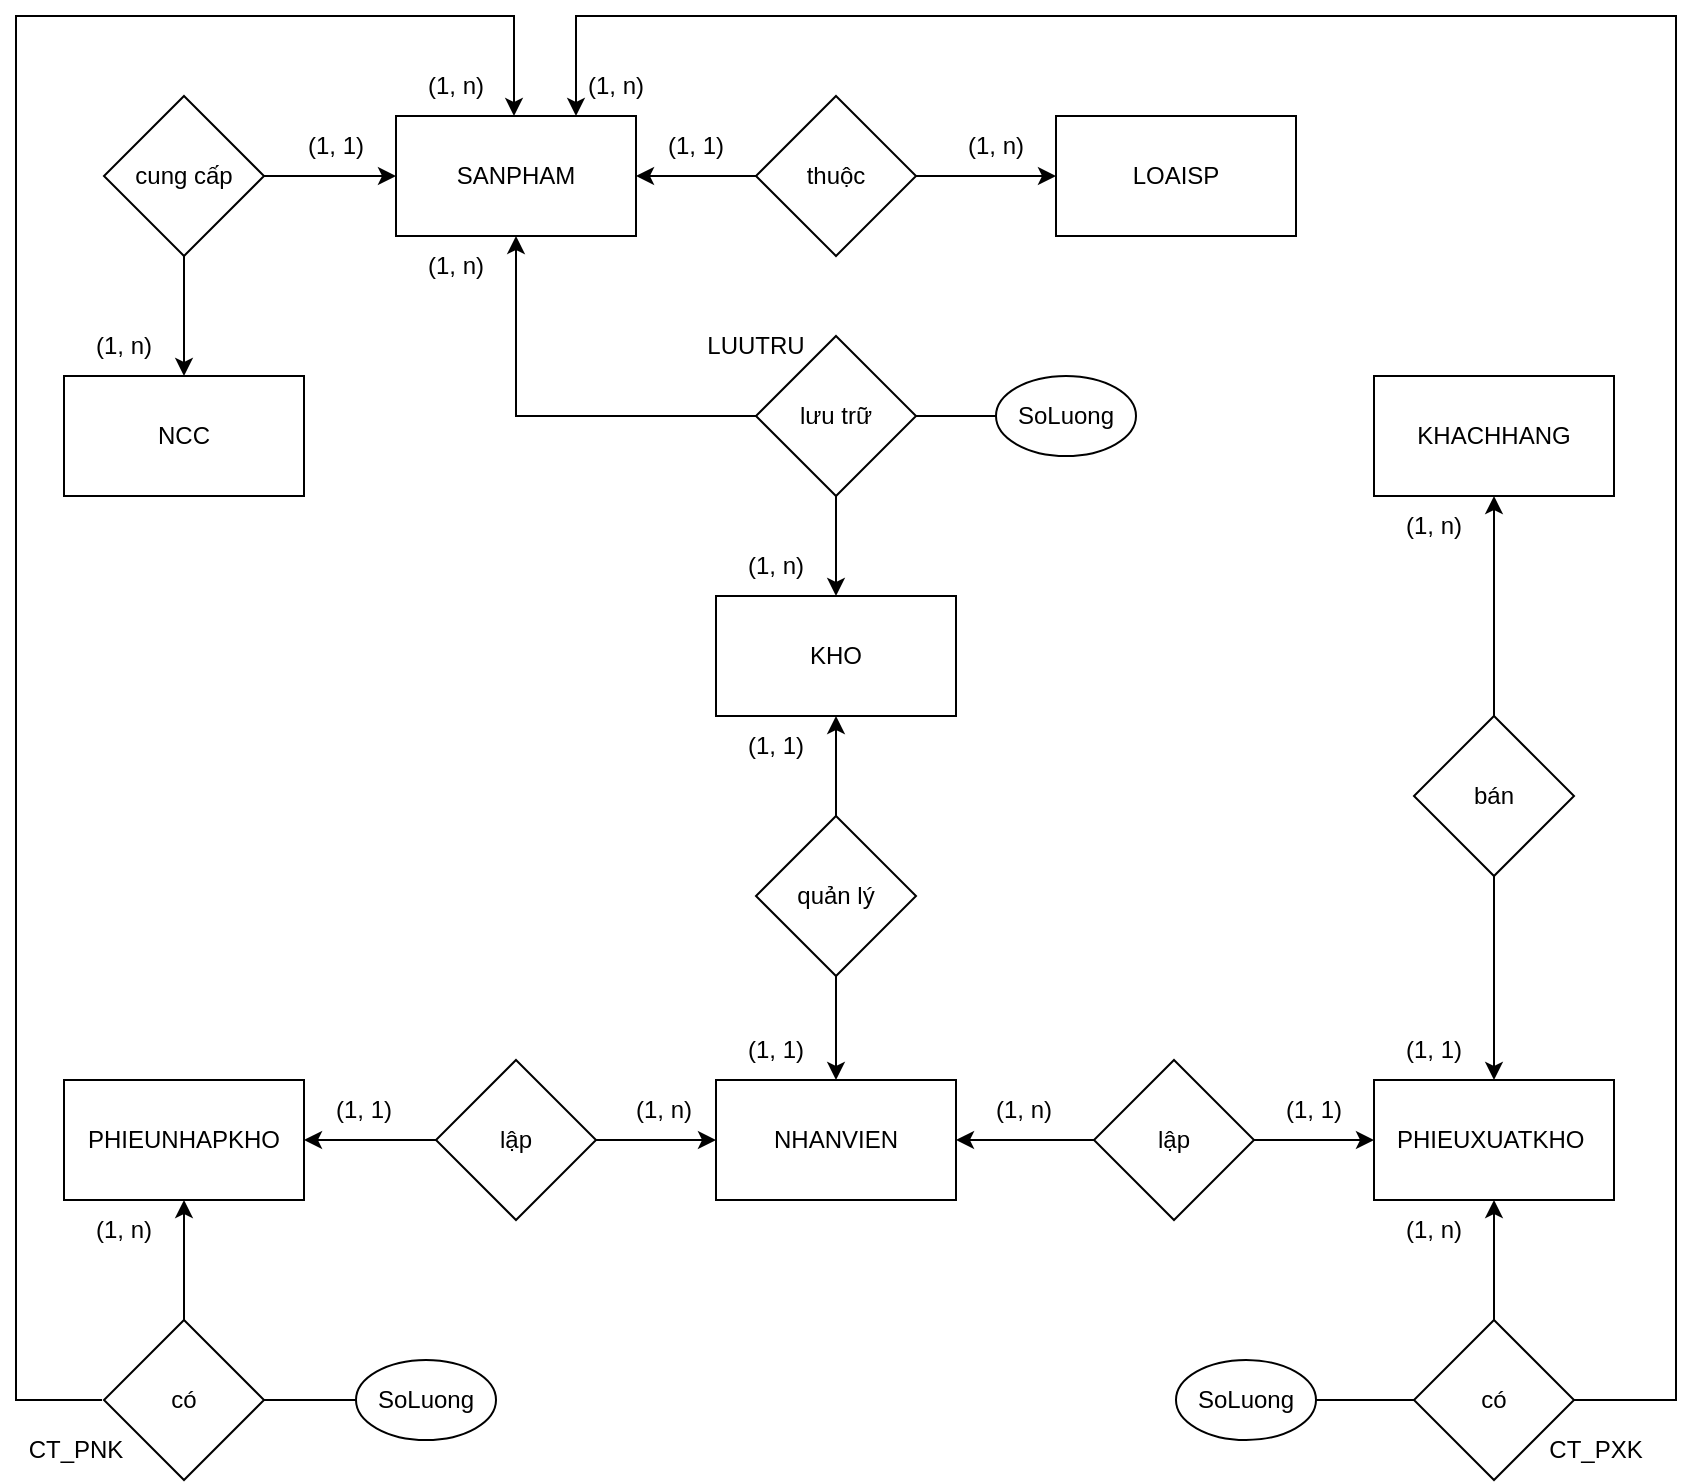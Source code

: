 <mxfile version="24.5.4" type="google">
  <diagram name="Page-1" id="ucax8BOHQeznoaBU-wPC">
    <mxGraphModel grid="0" page="1" gridSize="10" guides="1" tooltips="1" connect="1" arrows="1" fold="1" pageScale="1" pageWidth="850" pageHeight="1100" background="none" math="0" shadow="0">
      <root>
        <mxCell id="0" />
        <mxCell id="1" parent="0" />
        <mxCell id="tJ0-x3sZ8YB9Y-sq8sB4-1" value="SANPHAM" style="rounded=0;whiteSpace=wrap;html=1;" vertex="1" parent="1">
          <mxGeometry x="200" y="130" width="120" height="60" as="geometry" />
        </mxCell>
        <mxCell id="tJ0-x3sZ8YB9Y-sq8sB4-2" value="NCC" style="rounded=0;whiteSpace=wrap;html=1;" vertex="1" parent="1">
          <mxGeometry x="34" y="260" width="120" height="60" as="geometry" />
        </mxCell>
        <mxCell id="tJ0-x3sZ8YB9Y-sq8sB4-3" value="KHO" style="rounded=0;whiteSpace=wrap;html=1;" vertex="1" parent="1">
          <mxGeometry x="360" y="370" width="120" height="60" as="geometry" />
        </mxCell>
        <mxCell id="tJ0-x3sZ8YB9Y-sq8sB4-5" value="LOAISP" style="rounded=0;whiteSpace=wrap;html=1;" vertex="1" parent="1">
          <mxGeometry x="530" y="130" width="120" height="60" as="geometry" />
        </mxCell>
        <mxCell id="tJ0-x3sZ8YB9Y-sq8sB4-6" value="NHANVIEN" style="rounded=0;whiteSpace=wrap;html=1;" vertex="1" parent="1">
          <mxGeometry x="360" y="612" width="120" height="60" as="geometry" />
        </mxCell>
        <mxCell id="tJ0-x3sZ8YB9Y-sq8sB4-7" value="PHIEUNHAPKHO" style="rounded=0;whiteSpace=wrap;html=1;" vertex="1" parent="1">
          <mxGeometry x="34" y="612" width="120" height="60" as="geometry" />
        </mxCell>
        <mxCell id="tJ0-x3sZ8YB9Y-sq8sB4-9" value="PHIEUXUATKHO&amp;nbsp;" style="rounded=0;whiteSpace=wrap;html=1;" vertex="1" parent="1">
          <mxGeometry x="689" y="612" width="120" height="60" as="geometry" />
        </mxCell>
        <mxCell id="tJ0-x3sZ8YB9Y-sq8sB4-11" value="KHACHHANG" style="rounded=0;whiteSpace=wrap;html=1;" vertex="1" parent="1">
          <mxGeometry x="689" y="260" width="120" height="60" as="geometry" />
        </mxCell>
        <mxCell id="tJ0-x3sZ8YB9Y-sq8sB4-17" style="edgeStyle=orthogonalEdgeStyle;rounded=0;orthogonalLoop=1;jettySize=auto;html=1;exitX=1;exitY=0.5;exitDx=0;exitDy=0;entryX=0;entryY=0.5;entryDx=0;entryDy=0;" edge="1" parent="1" source="tJ0-x3sZ8YB9Y-sq8sB4-12" target="tJ0-x3sZ8YB9Y-sq8sB4-5">
          <mxGeometry relative="1" as="geometry" />
        </mxCell>
        <mxCell id="2bl9eF74mWpFbtgGWEVw-8" style="edgeStyle=orthogonalEdgeStyle;rounded=0;orthogonalLoop=1;jettySize=auto;html=1;exitX=0;exitY=0.5;exitDx=0;exitDy=0;entryX=1;entryY=0.5;entryDx=0;entryDy=0;" edge="1" parent="1" source="tJ0-x3sZ8YB9Y-sq8sB4-12" target="tJ0-x3sZ8YB9Y-sq8sB4-1">
          <mxGeometry relative="1" as="geometry" />
        </mxCell>
        <mxCell id="tJ0-x3sZ8YB9Y-sq8sB4-12" value="thuộc" style="rhombus;whiteSpace=wrap;html=1;" vertex="1" parent="1">
          <mxGeometry x="380" y="120" width="80" height="80" as="geometry" />
        </mxCell>
        <mxCell id="tJ0-x3sZ8YB9Y-sq8sB4-18" value="(1, 1)" style="text;html=1;align=center;verticalAlign=middle;whiteSpace=wrap;rounded=0;" vertex="1" parent="1">
          <mxGeometry x="140" y="130" width="60" height="30" as="geometry" />
        </mxCell>
        <mxCell id="tJ0-x3sZ8YB9Y-sq8sB4-19" value="(1, n)" style="text;html=1;align=center;verticalAlign=middle;whiteSpace=wrap;rounded=0;" vertex="1" parent="1">
          <mxGeometry x="200" y="190" width="60" height="30" as="geometry" />
        </mxCell>
        <mxCell id="tJ0-x3sZ8YB9Y-sq8sB4-22" style="edgeStyle=orthogonalEdgeStyle;rounded=0;orthogonalLoop=1;jettySize=auto;html=1;exitX=0.5;exitY=1;exitDx=0;exitDy=0;entryX=0.5;entryY=0;entryDx=0;entryDy=0;" edge="1" parent="1" source="tJ0-x3sZ8YB9Y-sq8sB4-20" target="tJ0-x3sZ8YB9Y-sq8sB4-2">
          <mxGeometry relative="1" as="geometry" />
        </mxCell>
        <mxCell id="2bl9eF74mWpFbtgGWEVw-5" style="edgeStyle=orthogonalEdgeStyle;rounded=0;orthogonalLoop=1;jettySize=auto;html=1;exitX=1;exitY=0.5;exitDx=0;exitDy=0;entryX=0;entryY=0.5;entryDx=0;entryDy=0;" edge="1" parent="1" source="tJ0-x3sZ8YB9Y-sq8sB4-20" target="tJ0-x3sZ8YB9Y-sq8sB4-1">
          <mxGeometry relative="1" as="geometry" />
        </mxCell>
        <mxCell id="tJ0-x3sZ8YB9Y-sq8sB4-20" value="cung cấp" style="rhombus;whiteSpace=wrap;html=1;" vertex="1" parent="1">
          <mxGeometry x="54" y="120" width="80" height="80" as="geometry" />
        </mxCell>
        <mxCell id="tJ0-x3sZ8YB9Y-sq8sB4-23" value="(1, 1)" style="text;html=1;align=center;verticalAlign=middle;whiteSpace=wrap;rounded=0;" vertex="1" parent="1">
          <mxGeometry x="320" y="130" width="60" height="30" as="geometry" />
        </mxCell>
        <mxCell id="tJ0-x3sZ8YB9Y-sq8sB4-25" value="(1, n)" style="text;html=1;align=center;verticalAlign=middle;whiteSpace=wrap;rounded=0;" vertex="1" parent="1">
          <mxGeometry x="34" y="230" width="60" height="30" as="geometry" />
        </mxCell>
        <mxCell id="2bl9eF74mWpFbtgGWEVw-6" style="edgeStyle=orthogonalEdgeStyle;rounded=0;orthogonalLoop=1;jettySize=auto;html=1;exitX=0;exitY=0.5;exitDx=0;exitDy=0;entryX=0.5;entryY=1;entryDx=0;entryDy=0;" edge="1" parent="1" source="tJ0-x3sZ8YB9Y-sq8sB4-27" target="tJ0-x3sZ8YB9Y-sq8sB4-1">
          <mxGeometry relative="1" as="geometry" />
        </mxCell>
        <mxCell id="2bl9eF74mWpFbtgGWEVw-7" style="edgeStyle=orthogonalEdgeStyle;rounded=0;orthogonalLoop=1;jettySize=auto;html=1;exitX=0.5;exitY=1;exitDx=0;exitDy=0;entryX=0.5;entryY=0;entryDx=0;entryDy=0;" edge="1" parent="1" source="tJ0-x3sZ8YB9Y-sq8sB4-27" target="tJ0-x3sZ8YB9Y-sq8sB4-3">
          <mxGeometry relative="1" as="geometry" />
        </mxCell>
        <mxCell id="tJ0-x3sZ8YB9Y-sq8sB4-27" value="lưu trữ" style="rhombus;whiteSpace=wrap;html=1;" vertex="1" parent="1">
          <mxGeometry x="380" y="240" width="80" height="80" as="geometry" />
        </mxCell>
        <mxCell id="tJ0-x3sZ8YB9Y-sq8sB4-30" value="(1, n)" style="text;html=1;align=center;verticalAlign=middle;whiteSpace=wrap;rounded=0;" vertex="1" parent="1">
          <mxGeometry x="470" y="130" width="60" height="30" as="geometry" />
        </mxCell>
        <mxCell id="tJ0-x3sZ8YB9Y-sq8sB4-31" value="(1, n)" style="text;html=1;align=center;verticalAlign=middle;whiteSpace=wrap;rounded=0;" vertex="1" parent="1">
          <mxGeometry x="360" y="340" width="60" height="30" as="geometry" />
        </mxCell>
        <mxCell id="tJ0-x3sZ8YB9Y-sq8sB4-35" value="(1, 1)" style="text;html=1;align=center;verticalAlign=middle;whiteSpace=wrap;rounded=0;" vertex="1" parent="1">
          <mxGeometry x="154" y="612" width="60" height="30" as="geometry" />
        </mxCell>
        <mxCell id="tJ0-x3sZ8YB9Y-sq8sB4-38" style="edgeStyle=orthogonalEdgeStyle;rounded=0;orthogonalLoop=1;jettySize=auto;html=1;exitX=0.5;exitY=0;exitDx=0;exitDy=0;entryX=0.5;entryY=1;entryDx=0;entryDy=0;" edge="1" parent="1" source="tJ0-x3sZ8YB9Y-sq8sB4-37" target="tJ0-x3sZ8YB9Y-sq8sB4-7">
          <mxGeometry relative="1" as="geometry" />
        </mxCell>
        <mxCell id="tJ0-x3sZ8YB9Y-sq8sB4-37" value="có" style="rhombus;whiteSpace=wrap;html=1;" vertex="1" parent="1">
          <mxGeometry x="54" y="732" width="80" height="80" as="geometry" />
        </mxCell>
        <mxCell id="tJ0-x3sZ8YB9Y-sq8sB4-40" value="(1, n)" style="text;html=1;align=center;verticalAlign=middle;whiteSpace=wrap;rounded=0;" vertex="1" parent="1">
          <mxGeometry x="34" y="672" width="60" height="30" as="geometry" />
        </mxCell>
        <mxCell id="tJ0-x3sZ8YB9Y-sq8sB4-45" style="edgeStyle=orthogonalEdgeStyle;rounded=0;orthogonalLoop=1;jettySize=auto;html=1;exitX=1;exitY=0.5;exitDx=0;exitDy=0;entryX=0;entryY=0.5;entryDx=0;entryDy=0;" edge="1" parent="1" source="tJ0-x3sZ8YB9Y-sq8sB4-42" target="tJ0-x3sZ8YB9Y-sq8sB4-6">
          <mxGeometry relative="1" as="geometry" />
        </mxCell>
        <mxCell id="2bl9eF74mWpFbtgGWEVw-2" style="edgeStyle=orthogonalEdgeStyle;rounded=0;orthogonalLoop=1;jettySize=auto;html=1;exitX=0;exitY=0.5;exitDx=0;exitDy=0;entryX=1;entryY=0.5;entryDx=0;entryDy=0;" edge="1" parent="1" source="tJ0-x3sZ8YB9Y-sq8sB4-42" target="tJ0-x3sZ8YB9Y-sq8sB4-7">
          <mxGeometry relative="1" as="geometry" />
        </mxCell>
        <mxCell id="tJ0-x3sZ8YB9Y-sq8sB4-42" value="lập" style="rhombus;whiteSpace=wrap;html=1;" vertex="1" parent="1">
          <mxGeometry x="220" y="602" width="80" height="80" as="geometry" />
        </mxCell>
        <mxCell id="tJ0-x3sZ8YB9Y-sq8sB4-47" value="(1, n)" style="text;html=1;align=center;verticalAlign=middle;whiteSpace=wrap;rounded=0;" vertex="1" parent="1">
          <mxGeometry x="304" y="612" width="60" height="30" as="geometry" />
        </mxCell>
        <mxCell id="tJ0-x3sZ8YB9Y-sq8sB4-55" style="edgeStyle=orthogonalEdgeStyle;rounded=0;orthogonalLoop=1;jettySize=auto;html=1;exitX=0.5;exitY=0;exitDx=0;exitDy=0;entryX=0.5;entryY=1;entryDx=0;entryDy=0;" edge="1" parent="1" source="tJ0-x3sZ8YB9Y-sq8sB4-53" target="tJ0-x3sZ8YB9Y-sq8sB4-9">
          <mxGeometry relative="1" as="geometry" />
        </mxCell>
        <mxCell id="tJ0-x3sZ8YB9Y-sq8sB4-53" value="có" style="rhombus;whiteSpace=wrap;html=1;" vertex="1" parent="1">
          <mxGeometry x="709" y="732" width="80" height="80" as="geometry" />
        </mxCell>
        <mxCell id="tJ0-x3sZ8YB9Y-sq8sB4-56" value="(1, n)" style="text;html=1;align=center;verticalAlign=middle;whiteSpace=wrap;rounded=0;" vertex="1" parent="1">
          <mxGeometry x="689" y="672" width="60" height="30" as="geometry" />
        </mxCell>
        <mxCell id="tJ0-x3sZ8YB9Y-sq8sB4-59" value="" style="edgeStyle=orthogonalEdgeStyle;rounded=0;orthogonalLoop=1;jettySize=auto;html=1;" edge="1" parent="1" source="tJ0-x3sZ8YB9Y-sq8sB4-58" target="tJ0-x3sZ8YB9Y-sq8sB4-6">
          <mxGeometry relative="1" as="geometry" />
        </mxCell>
        <mxCell id="tJ0-x3sZ8YB9Y-sq8sB4-60" style="edgeStyle=orthogonalEdgeStyle;rounded=0;orthogonalLoop=1;jettySize=auto;html=1;exitX=1;exitY=0.5;exitDx=0;exitDy=0;entryX=0;entryY=0.5;entryDx=0;entryDy=0;" edge="1" parent="1" source="tJ0-x3sZ8YB9Y-sq8sB4-58" target="tJ0-x3sZ8YB9Y-sq8sB4-9">
          <mxGeometry relative="1" as="geometry" />
        </mxCell>
        <mxCell id="tJ0-x3sZ8YB9Y-sq8sB4-58" value="lập" style="rhombus;whiteSpace=wrap;html=1;" vertex="1" parent="1">
          <mxGeometry x="549" y="602" width="80" height="80" as="geometry" />
        </mxCell>
        <mxCell id="tJ0-x3sZ8YB9Y-sq8sB4-61" value="(1, n)" style="text;html=1;align=center;verticalAlign=middle;whiteSpace=wrap;rounded=0;" vertex="1" parent="1">
          <mxGeometry x="484" y="612" width="60" height="30" as="geometry" />
        </mxCell>
        <mxCell id="tJ0-x3sZ8YB9Y-sq8sB4-62" value="(1, 1)" style="text;html=1;align=center;verticalAlign=middle;whiteSpace=wrap;rounded=0;" vertex="1" parent="1">
          <mxGeometry x="629" y="612" width="60" height="30" as="geometry" />
        </mxCell>
        <mxCell id="tJ0-x3sZ8YB9Y-sq8sB4-66" style="edgeStyle=orthogonalEdgeStyle;rounded=0;orthogonalLoop=1;jettySize=auto;html=1;exitX=0.5;exitY=0;exitDx=0;exitDy=0;entryX=0.5;entryY=1;entryDx=0;entryDy=0;" edge="1" parent="1" source="tJ0-x3sZ8YB9Y-sq8sB4-63" target="tJ0-x3sZ8YB9Y-sq8sB4-11">
          <mxGeometry relative="1" as="geometry">
            <mxPoint x="749.333" y="360" as="targetPoint" />
          </mxGeometry>
        </mxCell>
        <mxCell id="tJ0-x3sZ8YB9Y-sq8sB4-68" style="edgeStyle=orthogonalEdgeStyle;rounded=0;orthogonalLoop=1;jettySize=auto;html=1;exitX=0.5;exitY=1;exitDx=0;exitDy=0;entryX=0.5;entryY=0;entryDx=0;entryDy=0;" edge="1" parent="1" source="tJ0-x3sZ8YB9Y-sq8sB4-63" target="tJ0-x3sZ8YB9Y-sq8sB4-9">
          <mxGeometry relative="1" as="geometry" />
        </mxCell>
        <mxCell id="tJ0-x3sZ8YB9Y-sq8sB4-63" value="bán" style="rhombus;whiteSpace=wrap;html=1;" vertex="1" parent="1">
          <mxGeometry x="709" y="430" width="80" height="80" as="geometry" />
        </mxCell>
        <mxCell id="tJ0-x3sZ8YB9Y-sq8sB4-69" value="(1, 1)" style="text;html=1;align=center;verticalAlign=middle;whiteSpace=wrap;rounded=0;" vertex="1" parent="1">
          <mxGeometry x="689" y="582" width="60" height="30" as="geometry" />
        </mxCell>
        <mxCell id="tJ0-x3sZ8YB9Y-sq8sB4-70" value="(1, n)" style="text;html=1;align=center;verticalAlign=middle;whiteSpace=wrap;rounded=0;" vertex="1" parent="1">
          <mxGeometry x="689" y="320" width="60" height="30" as="geometry" />
        </mxCell>
        <mxCell id="2bl9eF74mWpFbtgGWEVw-12" style="edgeStyle=orthogonalEdgeStyle;rounded=0;orthogonalLoop=1;jettySize=auto;html=1;exitX=0.5;exitY=0;exitDx=0;exitDy=0;entryX=0.5;entryY=1;entryDx=0;entryDy=0;" edge="1" parent="1" source="2bl9eF74mWpFbtgGWEVw-11" target="tJ0-x3sZ8YB9Y-sq8sB4-3">
          <mxGeometry relative="1" as="geometry" />
        </mxCell>
        <mxCell id="2bl9eF74mWpFbtgGWEVw-13" style="edgeStyle=orthogonalEdgeStyle;rounded=0;orthogonalLoop=1;jettySize=auto;html=1;exitX=0.5;exitY=1;exitDx=0;exitDy=0;entryX=0.5;entryY=0;entryDx=0;entryDy=0;" edge="1" parent="1" source="2bl9eF74mWpFbtgGWEVw-11" target="tJ0-x3sZ8YB9Y-sq8sB4-6">
          <mxGeometry relative="1" as="geometry" />
        </mxCell>
        <mxCell id="2bl9eF74mWpFbtgGWEVw-11" value="quản lý" style="rhombus;whiteSpace=wrap;html=1;" vertex="1" parent="1">
          <mxGeometry x="380" y="480" width="80" height="80" as="geometry" />
        </mxCell>
        <mxCell id="2bl9eF74mWpFbtgGWEVw-15" value="(1, 1)" style="text;html=1;align=center;verticalAlign=middle;whiteSpace=wrap;rounded=0;" vertex="1" parent="1">
          <mxGeometry x="360" y="430" width="60" height="30" as="geometry" />
        </mxCell>
        <mxCell id="2bl9eF74mWpFbtgGWEVw-16" value="(1, 1)" style="text;html=1;align=center;verticalAlign=middle;whiteSpace=wrap;rounded=0;" vertex="1" parent="1">
          <mxGeometry x="360" y="582" width="60" height="30" as="geometry" />
        </mxCell>
        <mxCell id="hHKbU3joUFBxq0-ZbL7p-4" value="" style="endArrow=classic;html=1;rounded=0;exitX=0;exitY=0.5;exitDx=0;exitDy=0;entryX=0.5;entryY=0;entryDx=0;entryDy=0;" edge="1" parent="1">
          <mxGeometry width="50" height="50" relative="1" as="geometry">
            <mxPoint x="53" y="772.0" as="sourcePoint" />
            <mxPoint x="259" y="130.0" as="targetPoint" />
            <Array as="points">
              <mxPoint x="10" y="772" />
              <mxPoint x="10" y="80" />
              <mxPoint x="259" y="80" />
            </Array>
          </mxGeometry>
        </mxCell>
        <mxCell id="hHKbU3joUFBxq0-ZbL7p-5" value="(1, n)" style="text;html=1;align=center;verticalAlign=middle;whiteSpace=wrap;rounded=0;" vertex="1" parent="1">
          <mxGeometry x="200" y="100" width="60" height="30" as="geometry" />
        </mxCell>
        <mxCell id="hHKbU3joUFBxq0-ZbL7p-7" value="" style="endArrow=classic;html=1;rounded=0;exitX=1;exitY=0.5;exitDx=0;exitDy=0;entryX=0.75;entryY=0;entryDx=0;entryDy=0;" edge="1" parent="1" source="tJ0-x3sZ8YB9Y-sq8sB4-53" target="tJ0-x3sZ8YB9Y-sq8sB4-1">
          <mxGeometry width="50" height="50" relative="1" as="geometry">
            <mxPoint x="700" y="750" as="sourcePoint" />
            <mxPoint x="750" y="700" as="targetPoint" />
            <Array as="points">
              <mxPoint x="840" y="772" />
              <mxPoint x="840" y="80" />
              <mxPoint x="290" y="80" />
            </Array>
          </mxGeometry>
        </mxCell>
        <mxCell id="hHKbU3joUFBxq0-ZbL7p-8" value="(1, n)" style="text;html=1;align=center;verticalAlign=middle;whiteSpace=wrap;rounded=0;" vertex="1" parent="1">
          <mxGeometry x="280" y="100" width="60" height="30" as="geometry" />
        </mxCell>
        <mxCell id="B2J_ZkSLcx1blWeIRtVb-1" value="SoLuong" style="ellipse;whiteSpace=wrap;html=1;" vertex="1" parent="1">
          <mxGeometry x="500" y="260" width="70" height="40" as="geometry" />
        </mxCell>
        <mxCell id="B2J_ZkSLcx1blWeIRtVb-2" value="" style="endArrow=none;html=1;rounded=0;entryX=0;entryY=0.5;entryDx=0;entryDy=0;exitX=1;exitY=0.5;exitDx=0;exitDy=0;" edge="1" parent="1" source="tJ0-x3sZ8YB9Y-sq8sB4-27" target="B2J_ZkSLcx1blWeIRtVb-1">
          <mxGeometry width="50" height="50" relative="1" as="geometry">
            <mxPoint x="400" y="320" as="sourcePoint" />
            <mxPoint x="450" y="270" as="targetPoint" />
          </mxGeometry>
        </mxCell>
        <mxCell id="B2J_ZkSLcx1blWeIRtVb-3" value="SoLuong" style="ellipse;whiteSpace=wrap;html=1;" vertex="1" parent="1">
          <mxGeometry x="180" y="752" width="70" height="40" as="geometry" />
        </mxCell>
        <mxCell id="B2J_ZkSLcx1blWeIRtVb-5" value="" style="endArrow=none;html=1;rounded=0;exitX=1;exitY=0.5;exitDx=0;exitDy=0;" edge="1" parent="1" source="tJ0-x3sZ8YB9Y-sq8sB4-37">
          <mxGeometry width="50" height="50" relative="1" as="geometry">
            <mxPoint x="400" y="820" as="sourcePoint" />
            <mxPoint x="180" y="772" as="targetPoint" />
          </mxGeometry>
        </mxCell>
        <mxCell id="B2J_ZkSLcx1blWeIRtVb-7" value="SoLuong" style="ellipse;whiteSpace=wrap;html=1;" vertex="1" parent="1">
          <mxGeometry x="590" y="752" width="70" height="40" as="geometry" />
        </mxCell>
        <mxCell id="B2J_ZkSLcx1blWeIRtVb-9" value="" style="endArrow=none;html=1;rounded=0;entryX=0;entryY=0.5;entryDx=0;entryDy=0;exitX=1;exitY=0.5;exitDx=0;exitDy=0;" edge="1" parent="1" source="B2J_ZkSLcx1blWeIRtVb-7" target="tJ0-x3sZ8YB9Y-sq8sB4-53">
          <mxGeometry width="50" height="50" relative="1" as="geometry">
            <mxPoint x="660" y="780" as="sourcePoint" />
            <mxPoint x="450" y="770" as="targetPoint" />
          </mxGeometry>
        </mxCell>
        <mxCell id="B2J_ZkSLcx1blWeIRtVb-11" value="CT_PNK" style="text;html=1;align=center;verticalAlign=middle;whiteSpace=wrap;rounded=0;" vertex="1" parent="1">
          <mxGeometry x="10" y="782" width="60" height="30" as="geometry" />
        </mxCell>
        <mxCell id="B2J_ZkSLcx1blWeIRtVb-12" value="CT_PXK" style="text;html=1;align=center;verticalAlign=middle;whiteSpace=wrap;rounded=0;" vertex="1" parent="1">
          <mxGeometry x="770" y="782" width="60" height="30" as="geometry" />
        </mxCell>
        <mxCell id="B2J_ZkSLcx1blWeIRtVb-13" value="LUUTRU" style="text;html=1;align=center;verticalAlign=middle;whiteSpace=wrap;rounded=0;" vertex="1" parent="1">
          <mxGeometry x="350" y="230" width="60" height="30" as="geometry" />
        </mxCell>
      </root>
    </mxGraphModel>
  </diagram>
</mxfile>
